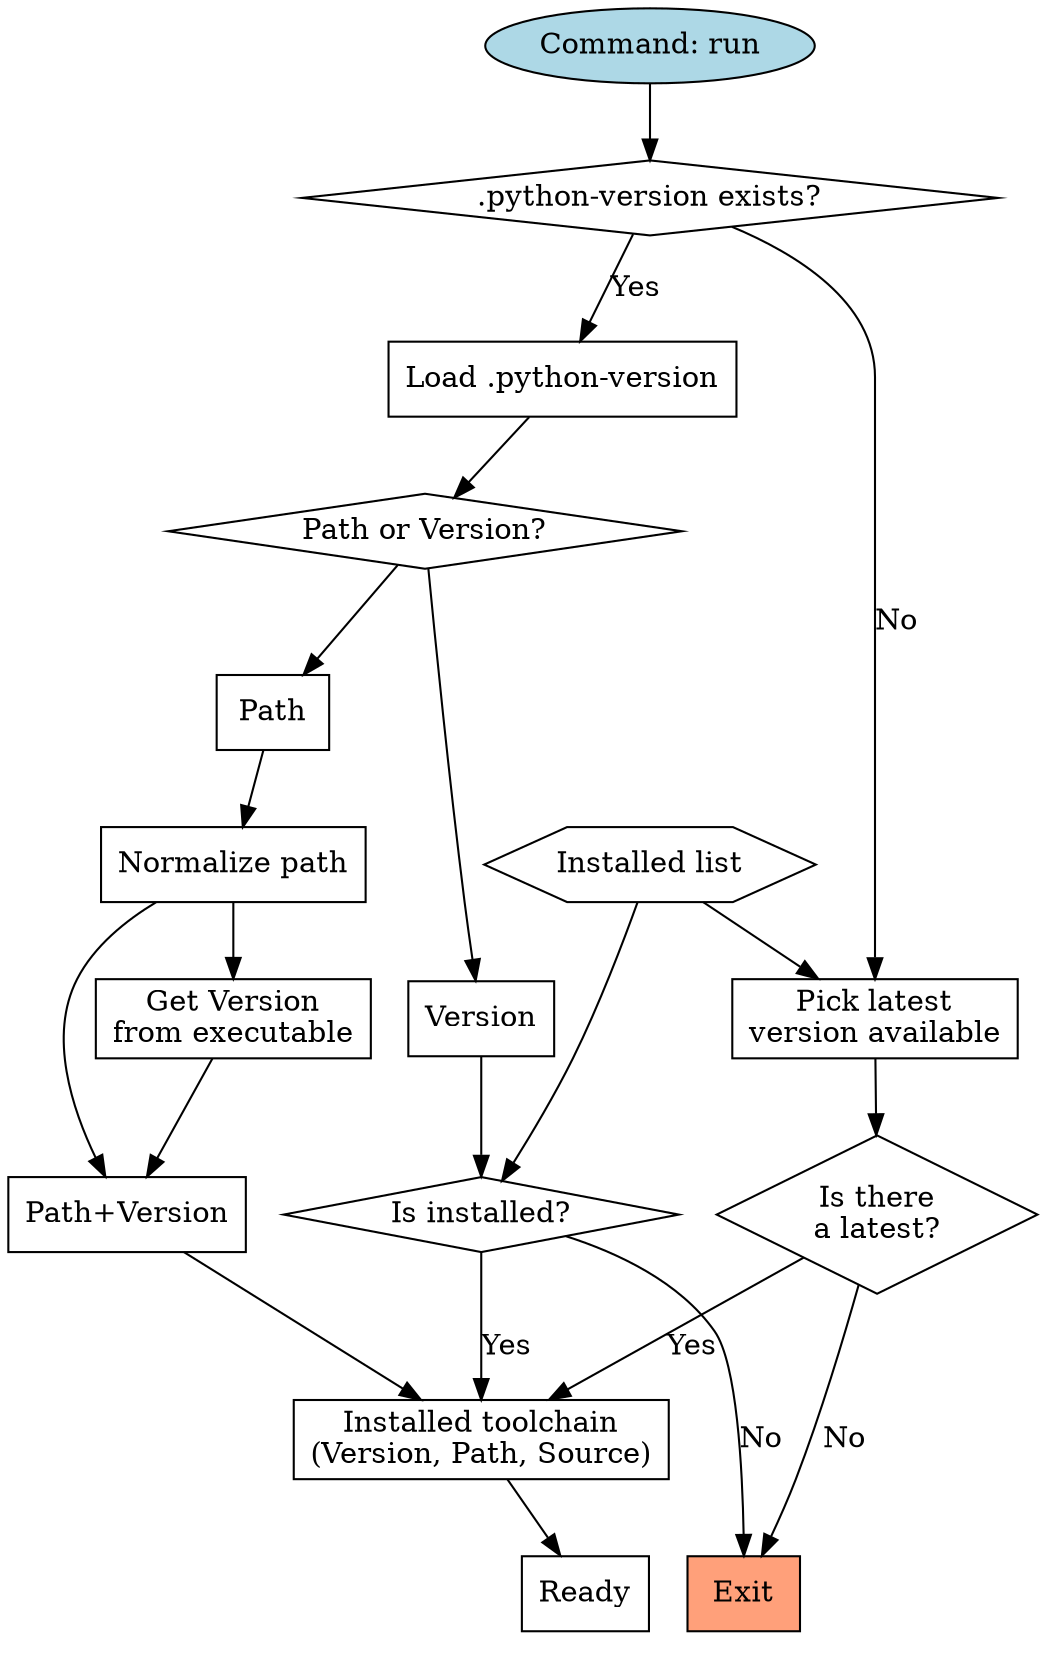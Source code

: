 digraph run {
    node [shape="rectangle"];

    run [label="Command: run", shape="oval", style="filled", fillcolor="lightblue"];
    subgraph cluster_aligned {
        color="none";
        exit [label="Exit", style="filled", fillcolor="lightsalmon"];
        ready [label="Ready"];
    }
    installed_list [label="Installed list", shape="hexagon"];

    file_exists [label=".python-version exists?", shape="diamond"];
    latest_available [label="Is there\na latest?", shape="diamond"];

    pick_latest [label="Pick latest\nversion available"];
    load_file [label="Load .python-version"];
    decision_path_or_version [label="Path or Version?", shape="diamond"];

    loaded_path [label="Path"];
    loaded_version [label="Version"];

    normalize_path [label="Normalize path"];
    get_version_from_path [label="Get Version\nfrom executable"];
    combined_version_path [label="Path+Version"];
    installed_toolchain [label="Installed toolchain\n(Version, Path, Source)"];
    decision_is_installed [label="Is installed?", shape="diamond"];


    // ========================================================
    // Transitions

    run -> file_exists;
    file_exists -> load_file [label="Yes"];
    file_exists -> pick_latest [label="No"];
    load_file -> decision_path_or_version;
    decision_path_or_version -> loaded_path;
    decision_path_or_version -> loaded_version;

    loaded_path -> normalize_path;
    normalize_path -> get_version_from_path;
    get_version_from_path -> combined_version_path;
    normalize_path -> combined_version_path;

    combined_version_path -> installed_toolchain;

    loaded_version -> decision_is_installed;
    installed_list -> decision_is_installed;

    decision_is_installed -> installed_toolchain [label="Yes"];
    decision_is_installed -> exit [label="No"];

    installed_list -> pick_latest;
    pick_latest -> latest_available;
    latest_available -> installed_toolchain [label="Yes"];
    latest_available -> exit [label="No"];

    installed_toolchain -> ready;
}